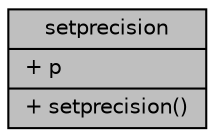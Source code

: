digraph "setprecision"
{
 // INTERACTIVE_SVG=YES
 // LATEX_PDF_SIZE
  edge [fontname="Helvetica",fontsize="10",labelfontname="Helvetica",labelfontsize="10"];
  node [fontname="Helvetica",fontsize="10",shape=record];
  Node1 [label="{setprecision\n|+ p\l|+ setprecision()\l}",height=0.2,width=0.4,color="black", fillcolor="grey75", style="filled", fontcolor="black",tooltip="type for setprecision manipulator"];
}
